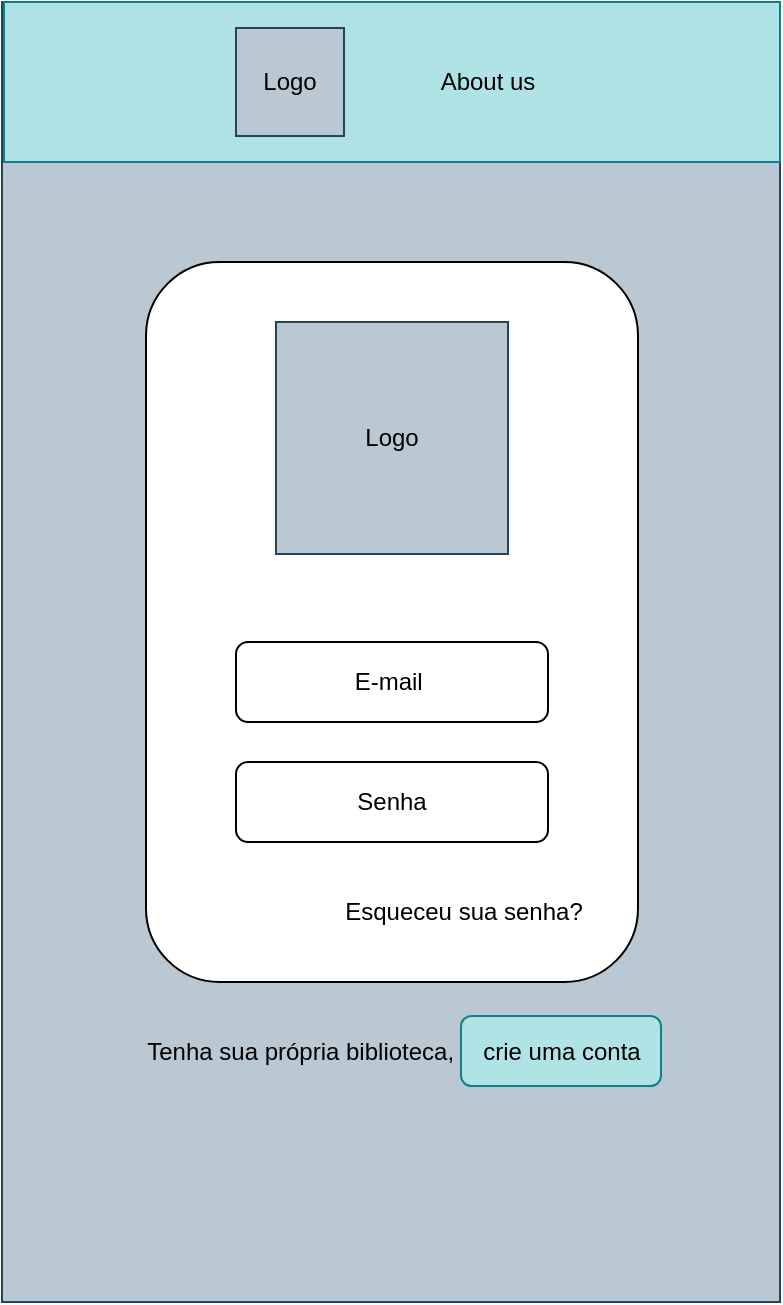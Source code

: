 <mxfile version="21.7.2" type="github" pages="6">
  <diagram name="Login celular" id="GVTlkyY-4-1J9gCwD_GB">
    <mxGraphModel dx="1393" dy="797" grid="1" gridSize="10" guides="1" tooltips="1" connect="1" arrows="1" fold="1" page="1" pageScale="1" pageWidth="827" pageHeight="1169" math="0" shadow="0">
      <root>
        <mxCell id="0" />
        <mxCell id="1" parent="0" />
        <mxCell id="_Vnz7kMd8-aC7HILPaNP-1" value="" style="rounded=0;whiteSpace=wrap;html=1;fillColor=#bac8d3;strokeColor=#23445d;" vertex="1" parent="1">
          <mxGeometry x="219" y="70" width="389" height="650" as="geometry" />
        </mxCell>
        <mxCell id="_Vnz7kMd8-aC7HILPaNP-4" value="" style="rounded=1;whiteSpace=wrap;html=1;" vertex="1" parent="1">
          <mxGeometry x="291" y="200" width="246" height="360" as="geometry" />
        </mxCell>
        <mxCell id="_Vnz7kMd8-aC7HILPaNP-5" value="Logo" style="whiteSpace=wrap;html=1;aspect=fixed;fillColor=#bac8d3;strokeColor=#23445d;" vertex="1" parent="1">
          <mxGeometry x="356" y="230" width="116" height="116" as="geometry" />
        </mxCell>
        <mxCell id="_Vnz7kMd8-aC7HILPaNP-6" value="E-mail&amp;nbsp;" style="rounded=1;whiteSpace=wrap;html=1;fillColor=none;" vertex="1" parent="1">
          <mxGeometry x="336" y="390" width="156" height="40" as="geometry" />
        </mxCell>
        <mxCell id="_Vnz7kMd8-aC7HILPaNP-8" value="&lt;div style=&quot;&quot;&gt;&lt;span style=&quot;background-color: initial;&quot;&gt;Senha&lt;/span&gt;&lt;/div&gt;" style="rounded=1;whiteSpace=wrap;html=1;align=center;fillColor=none;" vertex="1" parent="1">
          <mxGeometry x="336" y="450" width="156" height="40" as="geometry" />
        </mxCell>
        <mxCell id="_Vnz7kMd8-aC7HILPaNP-9" value="" style="rounded=0;whiteSpace=wrap;html=1;fillColor=#b0e3e6;strokeColor=#0e8088;" vertex="1" parent="1">
          <mxGeometry x="220" y="70" width="388" height="80" as="geometry" />
        </mxCell>
        <mxCell id="_Vnz7kMd8-aC7HILPaNP-10" value="About us" style="text;html=1;strokeColor=none;fillColor=none;align=center;verticalAlign=middle;whiteSpace=wrap;rounded=0;" vertex="1" parent="1">
          <mxGeometry x="432" y="95" width="60" height="30" as="geometry" />
        </mxCell>
        <mxCell id="_Vnz7kMd8-aC7HILPaNP-12" value="Logo" style="whiteSpace=wrap;html=1;aspect=fixed;fillColor=#bac8d3;strokeColor=#23445d;" vertex="1" parent="1">
          <mxGeometry x="336" y="83" width="54" height="54" as="geometry" />
        </mxCell>
        <mxCell id="_Vnz7kMd8-aC7HILPaNP-13" value="Esqueceu sua senha?" style="text;html=1;strokeColor=none;fillColor=none;align=center;verticalAlign=middle;whiteSpace=wrap;rounded=0;" vertex="1" parent="1">
          <mxGeometry x="380" y="510" width="140" height="30" as="geometry" />
        </mxCell>
        <mxCell id="_Vnz7kMd8-aC7HILPaNP-17" value="Tenha sua própria biblioteca,&amp;nbsp;" style="text;html=1;strokeColor=none;fillColor=none;align=center;verticalAlign=middle;whiteSpace=wrap;rounded=0;" vertex="1" parent="1">
          <mxGeometry x="279.5" y="580" width="180" height="30" as="geometry" />
        </mxCell>
        <mxCell id="_Vnz7kMd8-aC7HILPaNP-18" value="crie uma conta" style="rounded=1;whiteSpace=wrap;html=1;fillColor=#b0e3e6;strokeColor=#0e8088;" vertex="1" parent="1">
          <mxGeometry x="448.5" y="577" width="100" height="35" as="geometry" />
        </mxCell>
      </root>
    </mxGraphModel>
  </diagram>
  <diagram id="5j30PcGJF5uYQx5uAX43" name="Não colocou a senha">
    <mxGraphModel dx="1393" dy="797" grid="1" gridSize="10" guides="1" tooltips="1" connect="1" arrows="1" fold="1" page="1" pageScale="1" pageWidth="827" pageHeight="1169" math="0" shadow="0">
      <root>
        <mxCell id="0" />
        <mxCell id="1" parent="0" />
        <mxCell id="Iev5Kh5A5x8qIlKAtAze-1" value="" style="rounded=0;whiteSpace=wrap;html=1;fillColor=#bac8d3;strokeColor=#23445d;" vertex="1" parent="1">
          <mxGeometry x="219" y="70" width="389" height="650" as="geometry" />
        </mxCell>
        <mxCell id="Iev5Kh5A5x8qIlKAtAze-2" value="" style="rounded=1;whiteSpace=wrap;html=1;" vertex="1" parent="1">
          <mxGeometry x="291" y="200" width="246" height="360" as="geometry" />
        </mxCell>
        <mxCell id="Iev5Kh5A5x8qIlKAtAze-3" value="Logo" style="whiteSpace=wrap;html=1;aspect=fixed;fillColor=#bac8d3;strokeColor=#23445d;" vertex="1" parent="1">
          <mxGeometry x="356" y="230" width="116" height="116" as="geometry" />
        </mxCell>
        <mxCell id="Iev5Kh5A5x8qIlKAtAze-4" value="E-mail&amp;nbsp;" style="rounded=1;whiteSpace=wrap;html=1;fillColor=none;" vertex="1" parent="1">
          <mxGeometry x="336" y="390" width="156" height="40" as="geometry" />
        </mxCell>
        <mxCell id="Iev5Kh5A5x8qIlKAtAze-5" value="&lt;div style=&quot;&quot;&gt;&lt;span style=&quot;background-color: initial;&quot;&gt;Senha&lt;/span&gt;&lt;/div&gt;" style="rounded=1;whiteSpace=wrap;html=1;align=center;fillColor=none;" vertex="1" parent="1">
          <mxGeometry x="336" y="450" width="156" height="40" as="geometry" />
        </mxCell>
        <mxCell id="Iev5Kh5A5x8qIlKAtAze-6" value="" style="rounded=0;whiteSpace=wrap;html=1;fillColor=#b0e3e6;strokeColor=#0e8088;" vertex="1" parent="1">
          <mxGeometry x="220" y="70" width="388" height="80" as="geometry" />
        </mxCell>
        <mxCell id="Iev5Kh5A5x8qIlKAtAze-7" value="About us" style="text;html=1;strokeColor=none;fillColor=none;align=center;verticalAlign=middle;whiteSpace=wrap;rounded=0;" vertex="1" parent="1">
          <mxGeometry x="432" y="95" width="60" height="30" as="geometry" />
        </mxCell>
        <mxCell id="Iev5Kh5A5x8qIlKAtAze-8" value="Logo" style="whiteSpace=wrap;html=1;aspect=fixed;fillColor=#bac8d3;strokeColor=#23445d;" vertex="1" parent="1">
          <mxGeometry x="336" y="83" width="54" height="54" as="geometry" />
        </mxCell>
        <mxCell id="Iev5Kh5A5x8qIlKAtAze-9" value="Esqueceu sua senha?" style="text;html=1;strokeColor=none;fillColor=none;align=center;verticalAlign=middle;whiteSpace=wrap;rounded=0;" vertex="1" parent="1">
          <mxGeometry x="380" y="510" width="140" height="30" as="geometry" />
        </mxCell>
        <mxCell id="Iev5Kh5A5x8qIlKAtAze-10" value="Tenha sua própria biblioteca,&amp;nbsp;" style="text;html=1;strokeColor=none;fillColor=none;align=center;verticalAlign=middle;whiteSpace=wrap;rounded=0;" vertex="1" parent="1">
          <mxGeometry x="279.5" y="580" width="180" height="30" as="geometry" />
        </mxCell>
        <mxCell id="Iev5Kh5A5x8qIlKAtAze-11" value="crie uma conta" style="rounded=1;whiteSpace=wrap;html=1;fillColor=#b0e3e6;strokeColor=#0e8088;" vertex="1" parent="1">
          <mxGeometry x="448.5" y="577" width="100" height="35" as="geometry" />
        </mxCell>
        <mxCell id="Iev5Kh5A5x8qIlKAtAze-12" value="Este campo é obrigatório" style="rounded=1;whiteSpace=wrap;html=1;fillColor=#fad9d5;strokeColor=#ae4132;" vertex="1" parent="1">
          <mxGeometry x="510" y="440" width="150" height="60" as="geometry" />
        </mxCell>
      </root>
    </mxGraphModel>
  </diagram>
  <diagram id="iSQCiqfyHvXSMnLel1sk" name="Errou a senha ou e-mail">
    <mxGraphModel dx="1393" dy="797" grid="1" gridSize="10" guides="1" tooltips="1" connect="1" arrows="1" fold="1" page="1" pageScale="1" pageWidth="827" pageHeight="1169" math="0" shadow="0">
      <root>
        <mxCell id="0" />
        <mxCell id="1" parent="0" />
        <mxCell id="z2VfK01gAewwDS-uwrKM-1" value="" style="rounded=0;whiteSpace=wrap;html=1;fillColor=#bac8d3;strokeColor=#23445d;" vertex="1" parent="1">
          <mxGeometry x="219" y="70" width="389" height="650" as="geometry" />
        </mxCell>
        <mxCell id="z2VfK01gAewwDS-uwrKM-2" value="" style="rounded=1;whiteSpace=wrap;html=1;" vertex="1" parent="1">
          <mxGeometry x="291" y="200" width="246" height="360" as="geometry" />
        </mxCell>
        <mxCell id="z2VfK01gAewwDS-uwrKM-3" value="Logo" style="whiteSpace=wrap;html=1;aspect=fixed;fillColor=#bac8d3;strokeColor=#23445d;" vertex="1" parent="1">
          <mxGeometry x="356" y="230" width="116" height="116" as="geometry" />
        </mxCell>
        <mxCell id="z2VfK01gAewwDS-uwrKM-4" value="E-mail&amp;nbsp;" style="rounded=1;whiteSpace=wrap;html=1;fillColor=none;" vertex="1" parent="1">
          <mxGeometry x="336" y="390" width="156" height="40" as="geometry" />
        </mxCell>
        <mxCell id="z2VfK01gAewwDS-uwrKM-5" value="&lt;div style=&quot;&quot;&gt;&lt;span style=&quot;background-color: initial;&quot;&gt;Senha&lt;/span&gt;&lt;/div&gt;" style="rounded=1;whiteSpace=wrap;html=1;align=center;fillColor=none;" vertex="1" parent="1">
          <mxGeometry x="336" y="450" width="156" height="40" as="geometry" />
        </mxCell>
        <mxCell id="z2VfK01gAewwDS-uwrKM-6" value="" style="rounded=0;whiteSpace=wrap;html=1;fillColor=#b0e3e6;strokeColor=#0e8088;" vertex="1" parent="1">
          <mxGeometry x="220" y="70" width="388" height="80" as="geometry" />
        </mxCell>
        <mxCell id="z2VfK01gAewwDS-uwrKM-7" value="About us" style="text;html=1;strokeColor=none;fillColor=none;align=center;verticalAlign=middle;whiteSpace=wrap;rounded=0;" vertex="1" parent="1">
          <mxGeometry x="432" y="95" width="60" height="30" as="geometry" />
        </mxCell>
        <mxCell id="z2VfK01gAewwDS-uwrKM-8" value="Logo" style="whiteSpace=wrap;html=1;aspect=fixed;fillColor=#bac8d3;strokeColor=#23445d;" vertex="1" parent="1">
          <mxGeometry x="336" y="83" width="54" height="54" as="geometry" />
        </mxCell>
        <mxCell id="z2VfK01gAewwDS-uwrKM-9" value="Esqueceu sua senha?" style="text;html=1;strokeColor=none;fillColor=none;align=center;verticalAlign=middle;whiteSpace=wrap;rounded=0;" vertex="1" parent="1">
          <mxGeometry x="380" y="510" width="140" height="30" as="geometry" />
        </mxCell>
        <mxCell id="z2VfK01gAewwDS-uwrKM-10" value="Tenha sua própria biblioteca,&amp;nbsp;" style="text;html=1;strokeColor=none;fillColor=none;align=center;verticalAlign=middle;whiteSpace=wrap;rounded=0;" vertex="1" parent="1">
          <mxGeometry x="279.5" y="580" width="180" height="30" as="geometry" />
        </mxCell>
        <mxCell id="z2VfK01gAewwDS-uwrKM-11" value="crie uma conta" style="rounded=1;whiteSpace=wrap;html=1;fillColor=#b0e3e6;strokeColor=#0e8088;" vertex="1" parent="1">
          <mxGeometry x="448.5" y="577" width="100" height="35" as="geometry" />
        </mxCell>
        <mxCell id="z2VfK01gAewwDS-uwrKM-12" value="&lt;div style=&quot;&quot;&gt;&lt;span style=&quot;background-color: initial;&quot;&gt;&lt;span style=&quot;white-space: pre;&quot;&gt;&#x9;&lt;/span&gt;Por favor, verifique suas &lt;span style=&quot;white-space: pre;&quot;&gt;&#x9;&lt;/span&gt;credenciais, não &lt;span style=&quot;white-space: pre;&quot;&gt;&#x9;&lt;/span&gt;encontramos os dados &lt;span style=&quot;white-space: pre;&quot;&gt;&#x9;&lt;/span&gt;inseridos em nossos &lt;span style=&quot;white-space: pre;&quot;&gt;&#x9;&lt;/span&gt;bancos&lt;/span&gt;&lt;/div&gt;" style="rounded=1;whiteSpace=wrap;html=1;fillColor=#fad9d5;strokeColor=#ae4132;align=left;" vertex="1" parent="1">
          <mxGeometry x="530" y="370" width="180" height="140" as="geometry" />
        </mxCell>
      </root>
    </mxGraphModel>
  </diagram>
  <diagram id="jhdMi9R5E36azpEf9Mw-" name="Sobre nós">
    <mxGraphModel dx="1393" dy="797" grid="1" gridSize="10" guides="1" tooltips="1" connect="1" arrows="1" fold="1" page="1" pageScale="1" pageWidth="827" pageHeight="1169" math="0" shadow="0">
      <root>
        <mxCell id="0" />
        <mxCell id="1" parent="0" />
        <mxCell id="lFITdpPLAGQwIu4XsxSa-1" value="" style="rounded=0;whiteSpace=wrap;html=1;fillColor=#bac8d3;strokeColor=#23445d;" vertex="1" parent="1">
          <mxGeometry x="219" y="70" width="389" height="650" as="geometry" />
        </mxCell>
        <mxCell id="lFITdpPLAGQwIu4XsxSa-2" value="&lt;h1 style=&quot;&quot;&gt;&lt;font style=&quot;font-size: 24px;&quot;&gt;Bem vindo à sua biblioteca online&lt;/font&gt;&lt;/h1&gt;&lt;div style=&quot;font-size: 24px;&quot;&gt;&lt;font style=&quot;font-size: 24px;&quot;&gt;&lt;br&gt;&lt;/font&gt;&lt;/div&gt;&lt;div style=&quot;text-align: justify; font-size: 16px;&quot;&gt;&lt;font style=&quot;font-size: 16px;&quot;&gt;&lt;span style=&quot;white-space: pre;&quot;&gt;&#x9;&lt;/span&gt;Esta plataforma lhe concede o prazer de organizar seus livros de forma mais prática e simples. Não só isso, nosso acervo de livros não é limitado como a biblioteca mais famosa da sua cidade. Por ser uma plataforma online, nosso banco de dados é rico e amplo como você nunca viu!&lt;/font&gt;&lt;/div&gt;&lt;div style=&quot;text-align: justify; font-size: 16px;&quot;&gt;&lt;font style=&quot;font-size: 16px;&quot;&gt;&lt;span style=&quot;white-space: pre;&quot;&gt;&#x9;&lt;/span&gt;Aproveite para não só organizar os livros que já leu, faça estantes de gêneros que gosta e de livros que espera ler no futuro.&lt;/font&gt;&lt;/div&gt;&lt;div style=&quot;text-align: justify; font-size: 16px;&quot;&gt;&lt;font style=&quot;font-size: 16px;&quot;&gt;&lt;br&gt;&lt;/font&gt;&lt;/div&gt;&lt;div style=&quot;text-align: justify; font-size: 16px;&quot;&gt;&lt;font style=&quot;font-size: 16px;&quot;&gt;&lt;br&gt;&lt;/font&gt;&lt;/div&gt;&lt;div style=&quot;font-size: 24px;&quot;&gt;Boa leitura.&lt;/div&gt;" style="text;html=1;strokeColor=none;fillColor=none;spacing=5;spacingTop=-20;whiteSpace=wrap;overflow=hidden;rounded=0;align=center;" vertex="1" parent="1">
          <mxGeometry x="254" y="300" width="320" height="470" as="geometry" />
        </mxCell>
        <mxCell id="Wd9VlCSMDwUmrlG7sKEt-1" value="" style="rounded=0;whiteSpace=wrap;html=1;fillColor=#b0e3e6;strokeColor=#0e8088;" vertex="1" parent="1">
          <mxGeometry x="220" y="70" width="388" height="80" as="geometry" />
        </mxCell>
        <mxCell id="Wd9VlCSMDwUmrlG7sKEt-2" value="Log in" style="text;html=1;strokeColor=none;fillColor=none;align=center;verticalAlign=middle;whiteSpace=wrap;rounded=0;" vertex="1" parent="1">
          <mxGeometry x="384" y="95" width="60" height="30" as="geometry" />
        </mxCell>
        <mxCell id="Wd9VlCSMDwUmrlG7sKEt-3" value="Logo" style="whiteSpace=wrap;html=1;aspect=fixed;fillColor=#bac8d3;strokeColor=#23445d;" vertex="1" parent="1">
          <mxGeometry x="351" y="160" width="126" height="126" as="geometry" />
        </mxCell>
      </root>
    </mxGraphModel>
  </diagram>
  <diagram id="urMuU1X5GBrjrsA95rgd" name="Biblioteca do iniciante">
    <mxGraphModel dx="1393" dy="797" grid="1" gridSize="10" guides="1" tooltips="1" connect="1" arrows="1" fold="1" page="1" pageScale="1" pageWidth="827" pageHeight="1169" math="0" shadow="0">
      <root>
        <mxCell id="0" />
        <mxCell id="1" parent="0" />
        <mxCell id="YCObLacVDjcpMJiItZWH-1" value="" style="rounded=0;whiteSpace=wrap;html=1;fillColor=#bac8d3;strokeColor=#23445d;" vertex="1" parent="1">
          <mxGeometry x="219" y="70" width="389" height="650" as="geometry" />
        </mxCell>
        <mxCell id="YCObLacVDjcpMJiItZWH-6" value="" style="rounded=0;whiteSpace=wrap;html=1;fillColor=#b0e3e6;strokeColor=#0e8088;" vertex="1" parent="1">
          <mxGeometry x="220" y="70" width="388" height="80" as="geometry" />
        </mxCell>
        <mxCell id="YCObLacVDjcpMJiItZWH-8" value="Logo" style="whiteSpace=wrap;html=1;aspect=fixed;fillColor=#bac8d3;strokeColor=#23445d;" vertex="1" parent="1">
          <mxGeometry x="330" y="83" width="54" height="54" as="geometry" />
        </mxCell>
        <mxCell id="YCObLacVDjcpMJiItZWH-13" value="=&lt;br&gt;" style="rounded=0;whiteSpace=wrap;html=1;" vertex="1" parent="1">
          <mxGeometry x="472" y="92.88" width="33" height="34.25" as="geometry" />
        </mxCell>
        <mxCell id="ymAz_gbcNahTDDvdd__H-2" value="&lt;h1 style=&quot;text-align: center;&quot;&gt;Minha estante&lt;/h1&gt;&lt;div style=&quot;text-align: center;&quot;&gt;&lt;br&gt;&lt;/div&gt;&lt;div&gt;&amp;nbsp;Sua biblioteca está vazia, tente procurar por livros em nosso &lt;font color=&quot;#1699f1&quot;&gt;acervo&lt;/font&gt;.&lt;br&gt;&lt;/div&gt;" style="text;html=1;strokeColor=none;fillColor=none;spacing=5;spacingTop=-20;whiteSpace=wrap;overflow=hidden;rounded=0;" vertex="1" parent="1">
          <mxGeometry x="223.5" y="260" width="381" height="190" as="geometry" />
        </mxCell>
        <mxCell id="ymAz_gbcNahTDDvdd__H-3" value="&lt;font style=&quot;font-size: 24px;&quot;&gt;+&lt;/font&gt;" style="rounded=0;whiteSpace=wrap;html=1;fillColor=#b0e3e6;strokeColor=#0e8088;" vertex="1" parent="1">
          <mxGeometry x="230" y="380" width="90" height="90" as="geometry" />
        </mxCell>
      </root>
    </mxGraphModel>
  </diagram>
  <diagram id="y0oxkNuPC1xuVARw0NIX" name="Menu dropdown">
    <mxGraphModel dx="1393" dy="797" grid="1" gridSize="10" guides="1" tooltips="1" connect="1" arrows="1" fold="1" page="1" pageScale="1" pageWidth="827" pageHeight="1169" math="0" shadow="0">
      <root>
        <mxCell id="0" />
        <mxCell id="1" parent="0" />
        <mxCell id="TgxWBkNZN2Fd-dsnSkrm-1" value="" style="rounded=0;whiteSpace=wrap;html=1;fillColor=#bac8d3;strokeColor=#23445d;" vertex="1" parent="1">
          <mxGeometry x="219" y="70" width="389" height="650" as="geometry" />
        </mxCell>
        <mxCell id="TgxWBkNZN2Fd-dsnSkrm-2" value="" style="rounded=0;whiteSpace=wrap;html=1;fillColor=#b0e3e6;strokeColor=#0e8088;" vertex="1" parent="1">
          <mxGeometry x="220" y="70" width="388" height="80" as="geometry" />
        </mxCell>
        <mxCell id="TgxWBkNZN2Fd-dsnSkrm-3" value="Logo" style="whiteSpace=wrap;html=1;aspect=fixed;fillColor=#bac8d3;strokeColor=#23445d;" vertex="1" parent="1">
          <mxGeometry x="330" y="83" width="54" height="54" as="geometry" />
        </mxCell>
        <mxCell id="TgxWBkNZN2Fd-dsnSkrm-4" value="=&lt;br&gt;" style="rounded=0;whiteSpace=wrap;html=1;" vertex="1" parent="1">
          <mxGeometry x="472" y="92.88" width="33" height="34.25" as="geometry" />
        </mxCell>
        <mxCell id="TgxWBkNZN2Fd-dsnSkrm-5" value="&lt;h1 style=&quot;text-align: center;&quot;&gt;Minha estante&lt;/h1&gt;&lt;div style=&quot;text-align: center;&quot;&gt;&lt;br&gt;&lt;/div&gt;&lt;div&gt;&amp;nbsp;Sua biblioteca está vazia, tente procurar por livros em nosso &lt;font color=&quot;#1699f1&quot;&gt;acervo&lt;/font&gt;.&lt;br&gt;&lt;/div&gt;" style="text;html=1;strokeColor=none;fillColor=none;spacing=5;spacingTop=-20;whiteSpace=wrap;overflow=hidden;rounded=0;" vertex="1" parent="1">
          <mxGeometry x="223.5" y="260" width="381" height="190" as="geometry" />
        </mxCell>
        <mxCell id="TgxWBkNZN2Fd-dsnSkrm-6" value="&lt;font style=&quot;font-size: 24px;&quot;&gt;+&lt;/font&gt;" style="rounded=0;whiteSpace=wrap;html=1;fillColor=#b0e3e6;strokeColor=#0e8088;" vertex="1" parent="1">
          <mxGeometry x="230" y="380" width="90" height="90" as="geometry" />
        </mxCell>
        <mxCell id="TgxWBkNZN2Fd-dsnSkrm-7" value="" style="rounded=0;whiteSpace=wrap;html=1;fillColor=#b0e3e6;strokeColor=#0e8088;" vertex="1" parent="1">
          <mxGeometry x="280" y="137" width="225" height="303" as="geometry" />
        </mxCell>
        <mxCell id="TgxWBkNZN2Fd-dsnSkrm-8" value="&lt;font style=&quot;font-size: 17px;&quot;&gt;Minha biblioteca&lt;/font&gt;" style="rounded=1;whiteSpace=wrap;html=1;fillColor=none;" vertex="1" parent="1">
          <mxGeometry x="292.5" y="150" width="200" height="60" as="geometry" />
        </mxCell>
        <mxCell id="TgxWBkNZN2Fd-dsnSkrm-9" value="&lt;font style=&quot;font-size: 17px;&quot;&gt;Configurações&lt;/font&gt;" style="rounded=1;whiteSpace=wrap;html=1;" vertex="1" parent="1">
          <mxGeometry x="292.5" y="230" width="200" height="60" as="geometry" />
        </mxCell>
        <mxCell id="TgxWBkNZN2Fd-dsnSkrm-10" value="&lt;font style=&quot;font-size: 17px;&quot;&gt;Sobre nós&lt;/font&gt;" style="rounded=1;whiteSpace=wrap;html=1;" vertex="1" parent="1">
          <mxGeometry x="292.5" y="310" width="200" height="60" as="geometry" />
        </mxCell>
        <mxCell id="TgxWBkNZN2Fd-dsnSkrm-12" value="Sair" style="rounded=1;whiteSpace=wrap;html=1;" vertex="1" parent="1">
          <mxGeometry x="452.5" y="390" width="40" height="40" as="geometry" />
        </mxCell>
      </root>
    </mxGraphModel>
  </diagram>
</mxfile>
